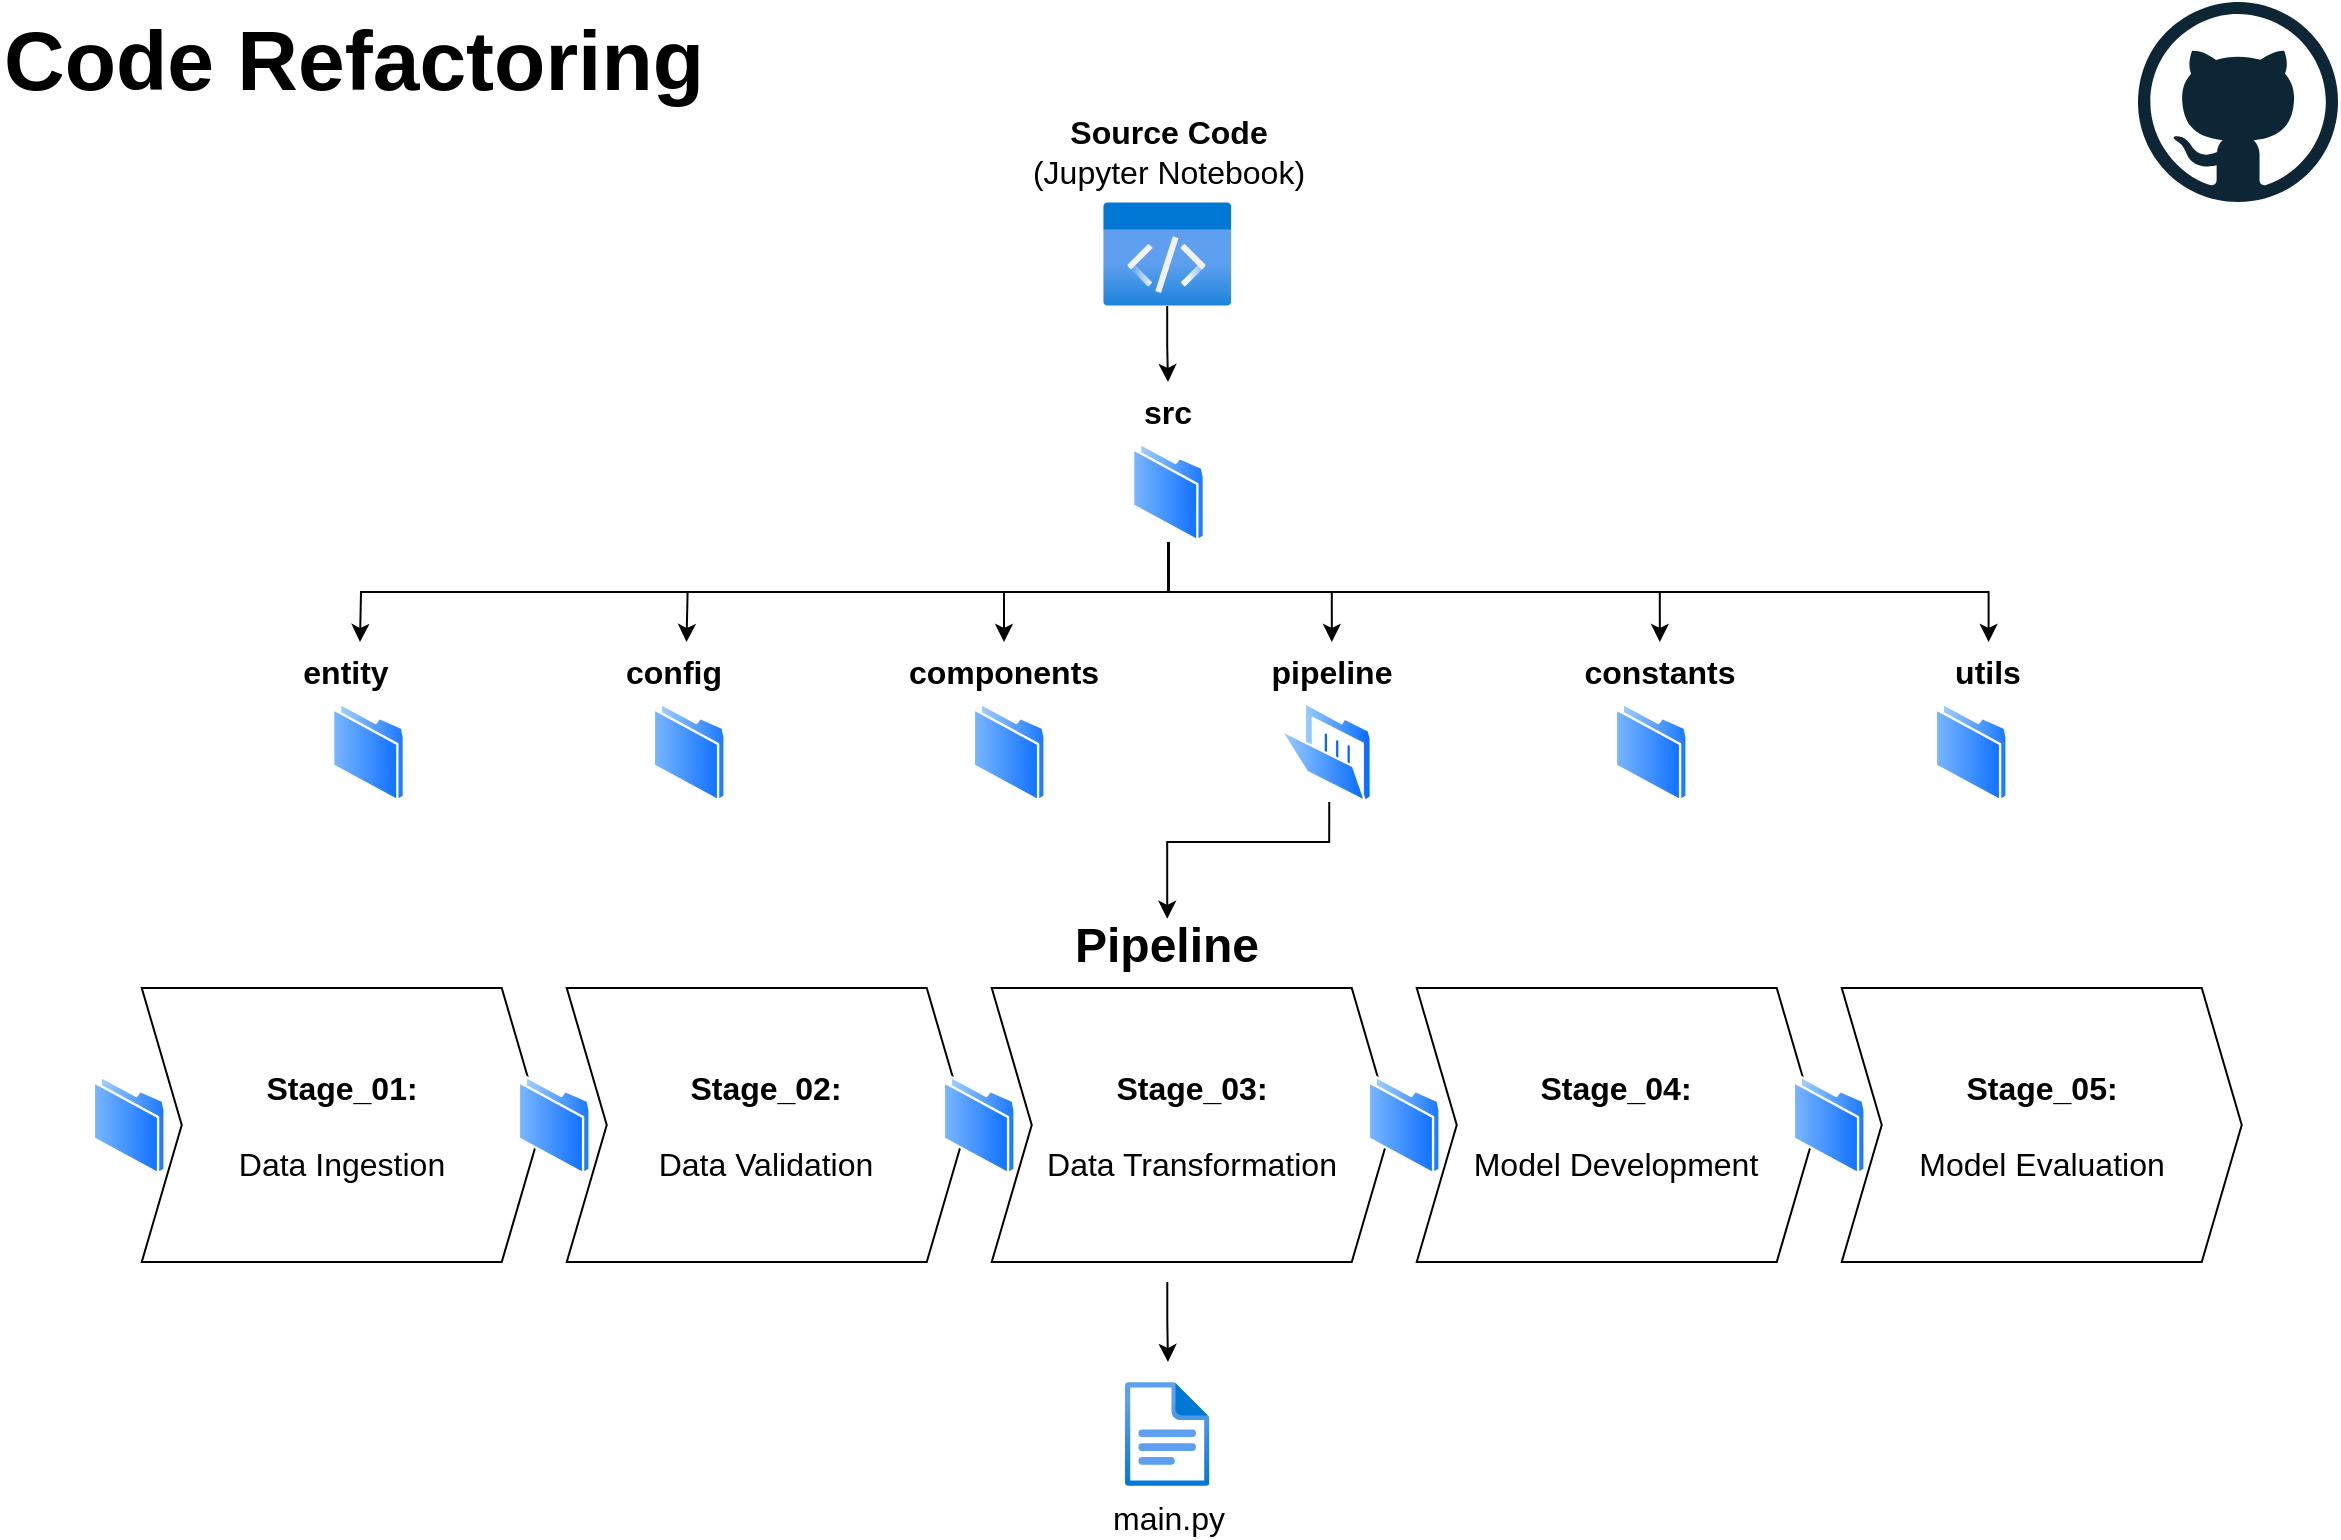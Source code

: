 <mxfile version="22.1.11" type="device">
  <diagram id="WI9T0HZ2pTsCkuznbFz-" name="Page-1">
    <mxGraphModel dx="1042" dy="617" grid="1" gridSize="10" guides="1" tooltips="1" connect="1" arrows="1" fold="1" page="1" pageScale="1" pageWidth="1169" pageHeight="827" math="0" shadow="0">
      <root>
        <mxCell id="0" />
        <mxCell id="1" parent="0" />
        <mxCell id="LJgovYq5bUpr1Cc1gvmX-41" value="" style="edgeStyle=orthogonalEdgeStyle;rounded=0;orthogonalLoop=1;jettySize=auto;html=1;" parent="1" source="WbrIDUTmsiPOCBeC4pwk-23" edge="1">
          <mxGeometry relative="1" as="geometry">
            <mxPoint x="584" y="680" as="targetPoint" />
          </mxGeometry>
        </mxCell>
        <mxCell id="WbrIDUTmsiPOCBeC4pwk-23" value="&lt;font style=&quot;font-size: 24px;&quot;&gt;Pipeline&lt;/font&gt;" style="swimlane;childLayout=stackLayout;horizontal=1;fillColor=none;horizontalStack=1;resizeParent=1;resizeParentMax=0;resizeLast=0;collapsible=0;strokeColor=none;stackBorder=10;stackSpacing=-12;resizable=1;align=center;points=[];whiteSpace=wrap;html=1;" parent="1" vertex="1">
          <mxGeometry x="36.37" y="460" width="1094.5" height="180" as="geometry" />
        </mxCell>
        <mxCell id="LJgovYq5bUpr1Cc1gvmX-25" value="" style="image;aspect=fixed;perimeter=ellipsePerimeter;html=1;align=center;shadow=0;dashed=0;spacingTop=3;image=img/lib/active_directory/folder.svg;" parent="WbrIDUTmsiPOCBeC4pwk-23" vertex="1">
          <mxGeometry x="10" y="33" width="36.5" height="137" as="geometry" />
        </mxCell>
        <mxCell id="WbrIDUTmsiPOCBeC4pwk-24" value="&lt;font style=&quot;font-size: 16px;&quot;&gt;&lt;b&gt;Stage_01: &lt;/b&gt;&lt;br&gt;&lt;br&gt;Data Ingestion&lt;/font&gt;" style="shape=step;perimeter=stepPerimeter;fixedSize=1;points=[];whiteSpace=wrap;html=1;spacing=4;" parent="WbrIDUTmsiPOCBeC4pwk-23" vertex="1">
          <mxGeometry x="34.5" y="33" width="200" height="137" as="geometry" />
        </mxCell>
        <mxCell id="LJgovYq5bUpr1Cc1gvmX-26" value="" style="image;aspect=fixed;perimeter=ellipsePerimeter;html=1;align=center;shadow=0;dashed=0;spacingTop=3;image=img/lib/active_directory/folder.svg;" parent="WbrIDUTmsiPOCBeC4pwk-23" vertex="1">
          <mxGeometry x="222.5" y="33" width="36.5" height="137" as="geometry" />
        </mxCell>
        <mxCell id="WbrIDUTmsiPOCBeC4pwk-30" value="&lt;font style=&quot;font-size: 16px;&quot;&gt;&lt;b&gt;Stage_02: &lt;/b&gt;&lt;br&gt;&lt;br&gt;Data Validation&lt;br&gt;&lt;/font&gt;" style="shape=step;perimeter=stepPerimeter;fixedSize=1;points=[];whiteSpace=wrap;html=1;" parent="WbrIDUTmsiPOCBeC4pwk-23" vertex="1">
          <mxGeometry x="247" y="33" width="200" height="137" as="geometry" />
        </mxCell>
        <mxCell id="LJgovYq5bUpr1Cc1gvmX-27" value="" style="image;aspect=fixed;perimeter=ellipsePerimeter;html=1;align=center;shadow=0;dashed=0;spacingTop=3;image=img/lib/active_directory/folder.svg;" parent="WbrIDUTmsiPOCBeC4pwk-23" vertex="1">
          <mxGeometry x="435" y="33" width="36.5" height="137" as="geometry" />
        </mxCell>
        <mxCell id="WbrIDUTmsiPOCBeC4pwk-29" value="&lt;font style=&quot;font-size: 16px;&quot;&gt;&lt;b&gt;Stage_03: &lt;/b&gt;&lt;br&gt;&lt;br&gt;Data Transformation&lt;/font&gt;" style="shape=step;perimeter=stepPerimeter;fixedSize=1;points=[];whiteSpace=wrap;html=1;" parent="WbrIDUTmsiPOCBeC4pwk-23" vertex="1">
          <mxGeometry x="459.5" y="33" width="200" height="137" as="geometry" />
        </mxCell>
        <mxCell id="LJgovYq5bUpr1Cc1gvmX-28" value="" style="image;aspect=fixed;perimeter=ellipsePerimeter;html=1;align=center;shadow=0;dashed=0;spacingTop=3;image=img/lib/active_directory/folder.svg;" parent="WbrIDUTmsiPOCBeC4pwk-23" vertex="1">
          <mxGeometry x="647.5" y="33" width="36.5" height="137" as="geometry" />
        </mxCell>
        <mxCell id="WbrIDUTmsiPOCBeC4pwk-32" value="&lt;font style=&quot;font-size: 16px;&quot;&gt;&lt;b&gt;Stage_04: &lt;/b&gt;&lt;br&gt;&lt;br&gt;Model Development&lt;/font&gt;" style="shape=step;perimeter=stepPerimeter;fixedSize=1;points=[];whiteSpace=wrap;html=1;" parent="WbrIDUTmsiPOCBeC4pwk-23" vertex="1">
          <mxGeometry x="672" y="33" width="200" height="137" as="geometry" />
        </mxCell>
        <mxCell id="LJgovYq5bUpr1Cc1gvmX-29" value="" style="image;aspect=fixed;perimeter=ellipsePerimeter;html=1;align=center;shadow=0;dashed=0;spacingTop=3;image=img/lib/active_directory/folder.svg;" parent="WbrIDUTmsiPOCBeC4pwk-23" vertex="1">
          <mxGeometry x="860" y="33" width="36.5" height="137" as="geometry" />
        </mxCell>
        <mxCell id="WbrIDUTmsiPOCBeC4pwk-31" value="&lt;font style=&quot;font-size: 16px;&quot;&gt;&lt;b&gt;Stage_05: &lt;/b&gt;&lt;br&gt;&lt;br&gt;Model Evaluation&lt;/font&gt;" style="shape=step;perimeter=stepPerimeter;fixedSize=1;points=[];whiteSpace=wrap;html=1;" parent="WbrIDUTmsiPOCBeC4pwk-23" vertex="1">
          <mxGeometry x="884.5" y="33" width="200" height="137" as="geometry" />
        </mxCell>
        <mxCell id="LJgovYq5bUpr1Cc1gvmX-4" value="" style="dashed=0;outlineConnect=0;html=1;align=center;labelPosition=center;verticalLabelPosition=bottom;verticalAlign=top;shape=mxgraph.weblogos.github;aspect=fixed;" parent="1" vertex="1">
          <mxGeometry x="1069" width="100" height="100" as="geometry" />
        </mxCell>
        <mxCell id="LJgovYq5bUpr1Cc1gvmX-59" value="" style="edgeStyle=orthogonalEdgeStyle;rounded=0;orthogonalLoop=1;jettySize=auto;html=1;" parent="1" source="LJgovYq5bUpr1Cc1gvmX-7" target="LJgovYq5bUpr1Cc1gvmX-57" edge="1">
          <mxGeometry relative="1" as="geometry" />
        </mxCell>
        <mxCell id="LJgovYq5bUpr1Cc1gvmX-7" value="" style="image;aspect=fixed;perimeter=ellipsePerimeter;html=1;align=center;shadow=0;dashed=0;spacingTop=3;image=img/lib/active_directory/folder.svg;" parent="1" vertex="1">
          <mxGeometry x="566" y="220" width="36.5" height="50" as="geometry" />
        </mxCell>
        <mxCell id="LJgovYq5bUpr1Cc1gvmX-58" value="" style="edgeStyle=orthogonalEdgeStyle;rounded=0;orthogonalLoop=1;jettySize=auto;html=1;" parent="1" source="LJgovYq5bUpr1Cc1gvmX-2" edge="1">
          <mxGeometry relative="1" as="geometry">
            <mxPoint x="584" y="190" as="targetPoint" />
          </mxGeometry>
        </mxCell>
        <mxCell id="LJgovYq5bUpr1Cc1gvmX-2" value="" style="image;aspect=fixed;html=1;points=[];align=center;fontSize=12;image=img/lib/azure2/general/Code.svg;imageBackground=none;noLabel=0;metaEdit=0;" parent="1" vertex="1">
          <mxGeometry x="551.62" y="100" width="64" height="52" as="geometry" />
        </mxCell>
        <mxCell id="LJgovYq5bUpr1Cc1gvmX-34" value="&lt;font style=&quot;font-size: 16px;&quot;&gt;&lt;b&gt;Source Code&lt;/b&gt;&lt;br&gt;(Jupyter Notebook)&lt;br&gt;&lt;/font&gt;" style="text;html=1;strokeColor=none;fillColor=none;align=center;verticalAlign=middle;whiteSpace=wrap;rounded=0;" parent="1" vertex="1">
          <mxGeometry x="483.32" y="60" width="202.63" height="30" as="geometry" />
        </mxCell>
        <mxCell id="LJgovYq5bUpr1Cc1gvmX-42" value="&lt;b&gt;&lt;font style=&quot;font-size: 16px;&quot;&gt;src&lt;/font&gt;&lt;/b&gt;" style="text;html=1;strokeColor=none;fillColor=none;align=center;verticalAlign=middle;whiteSpace=wrap;rounded=0;" parent="1" vertex="1">
          <mxGeometry x="506.74" y="190" width="153.75" height="30" as="geometry" />
        </mxCell>
        <mxCell id="LJgovYq5bUpr1Cc1gvmX-44" value="" style="image;aspect=fixed;perimeter=ellipsePerimeter;html=1;align=center;shadow=0;dashed=0;spacingTop=3;image=img/lib/active_directory/folder.svg;" parent="1" vertex="1">
          <mxGeometry x="326.37" y="350" width="36.5" height="50" as="geometry" />
        </mxCell>
        <mxCell id="LJgovYq5bUpr1Cc1gvmX-45" value="" style="image;aspect=fixed;perimeter=ellipsePerimeter;html=1;align=center;shadow=0;dashed=0;spacingTop=3;image=img/lib/active_directory/folder.svg;" parent="1" vertex="1">
          <mxGeometry x="807.37" y="350" width="36.5" height="50" as="geometry" />
        </mxCell>
        <mxCell id="LJgovYq5bUpr1Cc1gvmX-46" value="" style="image;aspect=fixed;perimeter=ellipsePerimeter;html=1;align=center;shadow=0;dashed=0;spacingTop=3;image=img/lib/active_directory/folder.svg;" parent="1" vertex="1">
          <mxGeometry x="166" y="350" width="36.5" height="50" as="geometry" />
        </mxCell>
        <mxCell id="LJgovYq5bUpr1Cc1gvmX-67" value="" style="edgeStyle=orthogonalEdgeStyle;rounded=0;orthogonalLoop=1;jettySize=auto;html=1;entryX=0.5;entryY=-0.009;entryDx=0;entryDy=0;entryPerimeter=0;" parent="1" target="WbrIDUTmsiPOCBeC4pwk-23" edge="1">
          <mxGeometry relative="1" as="geometry">
            <mxPoint x="664.62" y="400.0" as="sourcePoint" />
            <Array as="points">
              <mxPoint x="665" y="420" />
              <mxPoint x="584" y="420" />
            </Array>
          </mxGeometry>
        </mxCell>
        <mxCell id="LJgovYq5bUpr1Cc1gvmX-48" value="" style="image;aspect=fixed;perimeter=ellipsePerimeter;html=1;align=center;shadow=0;dashed=0;spacingTop=3;image=img/lib/active_directory/folder.svg;" parent="1" vertex="1">
          <mxGeometry x="967.37" y="350" width="36.5" height="50" as="geometry" />
        </mxCell>
        <mxCell id="LJgovYq5bUpr1Cc1gvmX-49" value="&lt;b&gt;&lt;font style=&quot;font-size: 16px;&quot;&gt;config&lt;/font&gt;&lt;/b&gt;" style="text;html=1;strokeColor=none;fillColor=none;align=center;verticalAlign=middle;whiteSpace=wrap;rounded=0;" parent="1" vertex="1">
          <mxGeometry x="260.05" y="320" width="153.75" height="30" as="geometry" />
        </mxCell>
        <mxCell id="LJgovYq5bUpr1Cc1gvmX-50" value="&lt;b&gt;&lt;font style=&quot;font-size: 16px;&quot;&gt;constants&lt;/font&gt;&lt;/b&gt;" style="text;html=1;strokeColor=none;fillColor=none;align=center;verticalAlign=middle;whiteSpace=wrap;rounded=0;" parent="1" vertex="1">
          <mxGeometry x="753.05" y="320" width="153.75" height="30" as="geometry" />
        </mxCell>
        <mxCell id="LJgovYq5bUpr1Cc1gvmX-52" value="&lt;b&gt;&lt;font style=&quot;font-size: 16px;&quot;&gt;entity&lt;/font&gt;&lt;/b&gt;" style="text;html=1;strokeColor=none;fillColor=none;align=center;verticalAlign=middle;whiteSpace=wrap;rounded=0;" parent="1" vertex="1">
          <mxGeometry x="96.05" y="320" width="153.75" height="30" as="geometry" />
        </mxCell>
        <mxCell id="LJgovYq5bUpr1Cc1gvmX-53" value="&lt;b&gt;&lt;font style=&quot;font-size: 16px;&quot;&gt;pipeline&lt;/font&gt;&lt;/b&gt;" style="text;html=1;strokeColor=none;fillColor=none;align=center;verticalAlign=middle;whiteSpace=wrap;rounded=0;" parent="1" vertex="1">
          <mxGeometry x="589.05" y="320" width="153.75" height="30" as="geometry" />
        </mxCell>
        <mxCell id="LJgovYq5bUpr1Cc1gvmX-54" value="&lt;b&gt;&lt;font style=&quot;font-size: 16px;&quot;&gt;utils&lt;/font&gt;&lt;/b&gt;" style="text;html=1;strokeColor=none;fillColor=none;align=center;verticalAlign=middle;whiteSpace=wrap;rounded=0;" parent="1" vertex="1">
          <mxGeometry x="917.43" y="320" width="153.75" height="30" as="geometry" />
        </mxCell>
        <mxCell id="LJgovYq5bUpr1Cc1gvmX-55" value="&lt;font style=&quot;font-size: 42px;&quot;&gt;&lt;b&gt;Code Refactoring&lt;/b&gt;&lt;/font&gt;" style="text;html=1;strokeColor=none;fillColor=none;align=left;verticalAlign=middle;whiteSpace=wrap;rounded=0;" parent="1" vertex="1">
          <mxGeometry width="390" height="60" as="geometry" />
        </mxCell>
        <mxCell id="LJgovYq5bUpr1Cc1gvmX-56" value="" style="image;aspect=fixed;perimeter=ellipsePerimeter;html=1;align=center;shadow=0;dashed=0;spacingTop=3;image=img/lib/active_directory/folder.svg;" parent="1" vertex="1">
          <mxGeometry x="486.37" y="350" width="36.5" height="50" as="geometry" />
        </mxCell>
        <mxCell id="LJgovYq5bUpr1Cc1gvmX-57" value="&lt;span style=&quot;font-size: 16px;&quot;&gt;&lt;b&gt;components&lt;/b&gt;&lt;/span&gt;" style="text;html=1;strokeColor=none;fillColor=none;align=center;verticalAlign=middle;whiteSpace=wrap;rounded=0;" parent="1" vertex="1">
          <mxGeometry x="425.05" y="320" width="153.75" height="30" as="geometry" />
        </mxCell>
        <mxCell id="LJgovYq5bUpr1Cc1gvmX-60" value="" style="edgeStyle=orthogonalEdgeStyle;rounded=0;orthogonalLoop=1;jettySize=auto;html=1;exitX=0.5;exitY=1;exitDx=0;exitDy=0;" parent="1" source="LJgovYq5bUpr1Cc1gvmX-7" edge="1">
          <mxGeometry relative="1" as="geometry">
            <mxPoint x="226.74" y="280" as="sourcePoint" />
            <mxPoint x="180" y="320" as="targetPoint" />
          </mxGeometry>
        </mxCell>
        <mxCell id="LJgovYq5bUpr1Cc1gvmX-62" value="" style="edgeStyle=orthogonalEdgeStyle;rounded=0;orthogonalLoop=1;jettySize=auto;html=1;exitX=0.5;exitY=1;exitDx=0;exitDy=0;" parent="1" source="LJgovYq5bUpr1Cc1gvmX-7" edge="1">
          <mxGeometry relative="1" as="geometry">
            <mxPoint x="390" y="280" as="sourcePoint" />
            <mxPoint x="343.26" y="320" as="targetPoint" />
          </mxGeometry>
        </mxCell>
        <mxCell id="LJgovYq5bUpr1Cc1gvmX-65" value="" style="edgeStyle=orthogonalEdgeStyle;rounded=0;orthogonalLoop=1;jettySize=auto;html=1;exitX=0.5;exitY=1;exitDx=0;exitDy=0;entryX=0.5;entryY=0;entryDx=0;entryDy=0;" parent="1" source="LJgovYq5bUpr1Cc1gvmX-7" target="LJgovYq5bUpr1Cc1gvmX-50" edge="1">
          <mxGeometry relative="1" as="geometry">
            <mxPoint x="594" y="290" as="sourcePoint" />
            <mxPoint x="512" y="330" as="targetPoint" />
          </mxGeometry>
        </mxCell>
        <mxCell id="LJgovYq5bUpr1Cc1gvmX-66" value="" style="edgeStyle=orthogonalEdgeStyle;rounded=0;orthogonalLoop=1;jettySize=auto;html=1;entryX=0.5;entryY=0;entryDx=0;entryDy=0;exitX=0.5;exitY=1;exitDx=0;exitDy=0;" parent="1" source="LJgovYq5bUpr1Cc1gvmX-7" target="LJgovYq5bUpr1Cc1gvmX-54" edge="1">
          <mxGeometry relative="1" as="geometry">
            <mxPoint x="640" y="270" as="sourcePoint" />
            <mxPoint x="522" y="340" as="targetPoint" />
          </mxGeometry>
        </mxCell>
        <mxCell id="LJgovYq5bUpr1Cc1gvmX-68" value="" style="edgeStyle=orthogonalEdgeStyle;rounded=0;orthogonalLoop=1;jettySize=auto;html=1;entryX=0.5;entryY=0;entryDx=0;entryDy=0;exitX=0.5;exitY=1;exitDx=0;exitDy=0;" parent="1" source="LJgovYq5bUpr1Cc1gvmX-7" target="LJgovYq5bUpr1Cc1gvmX-53" edge="1">
          <mxGeometry relative="1" as="geometry">
            <mxPoint x="594" y="280" as="sourcePoint" />
            <mxPoint x="1004" y="330" as="targetPoint" />
          </mxGeometry>
        </mxCell>
        <mxCell id="LJgovYq5bUpr1Cc1gvmX-70" value="" style="image;aspect=fixed;perimeter=ellipsePerimeter;html=1;align=center;shadow=0;dashed=0;spacingTop=3;image=img/lib/active_directory/folder_open.svg;" parent="1" vertex="1">
          <mxGeometry x="639.95" y="350" width="46" height="50" as="geometry" />
        </mxCell>
        <mxCell id="tcYN9ih_zxDwycLLdr_d-1" value="&lt;font style=&quot;font-size: 16px;&quot;&gt;main.py&lt;/font&gt;" style="image;aspect=fixed;html=1;points=[];align=center;fontSize=12;image=img/lib/azure2/general/File.svg;" parent="1" vertex="1">
          <mxGeometry x="562.51" y="690" width="42.2" height="52" as="geometry" />
        </mxCell>
      </root>
    </mxGraphModel>
  </diagram>
</mxfile>
